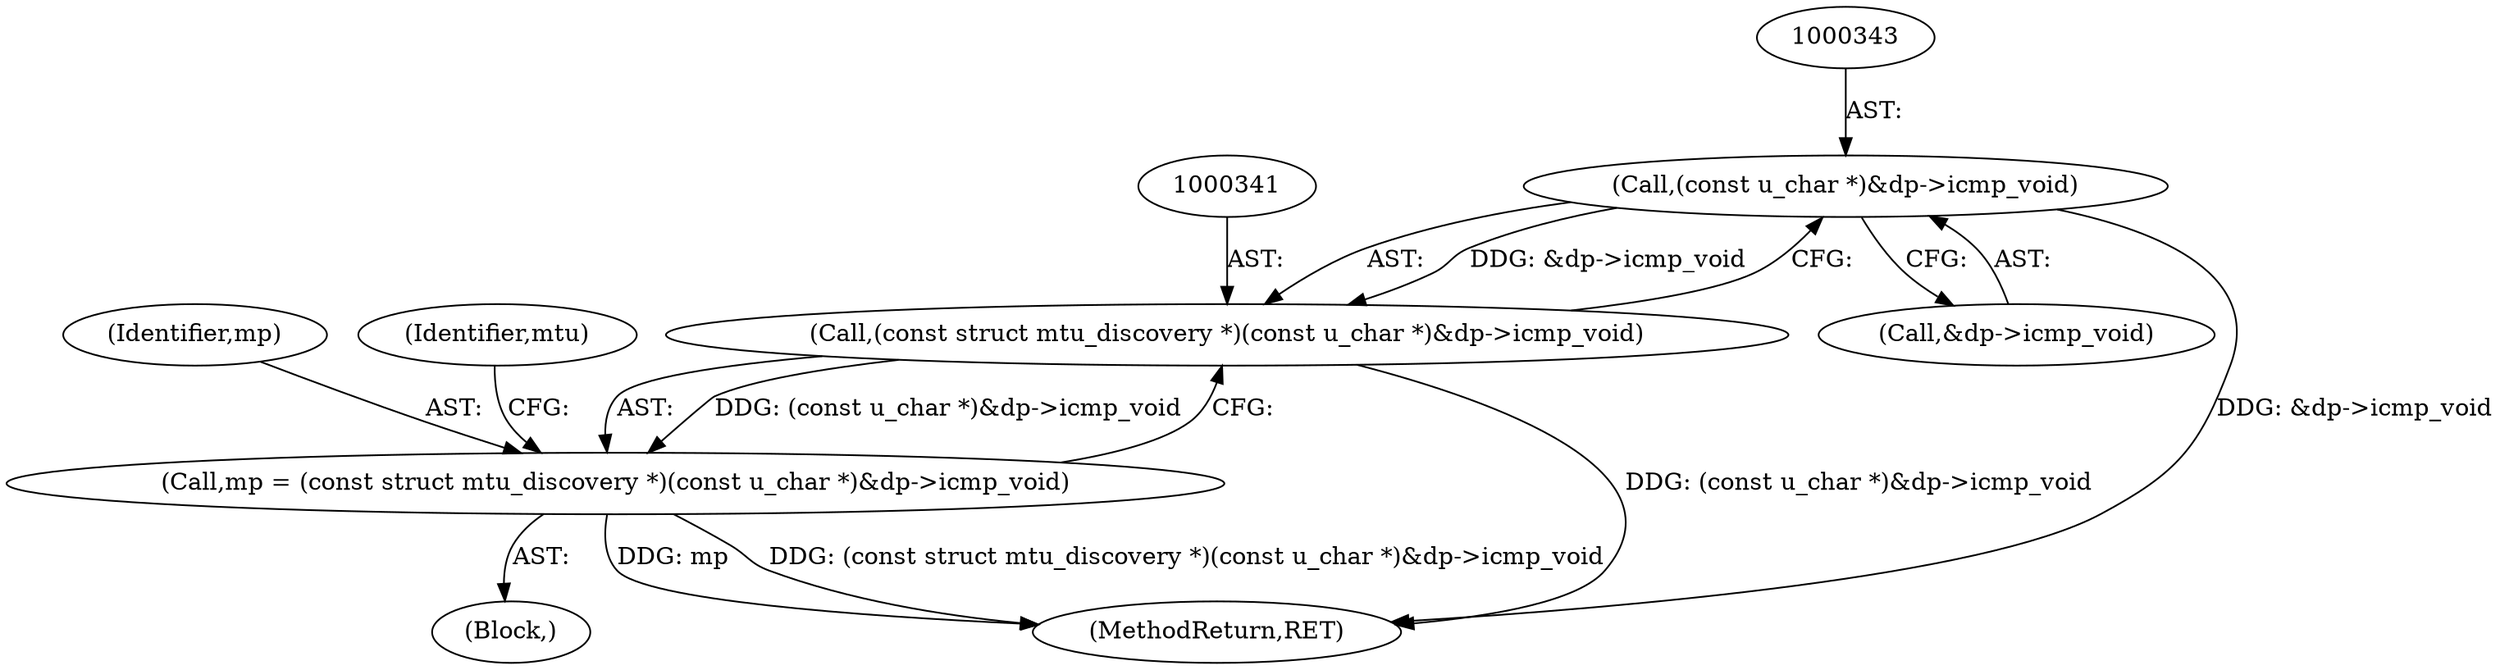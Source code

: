 digraph "0_tcpdump_2b62d1dda41590db29368ec7ba5f4faf3464765a@pointer" {
"1000342" [label="(Call,(const u_char *)&dp->icmp_void)"];
"1000340" [label="(Call,(const struct mtu_discovery *)(const u_char *)&dp->icmp_void)"];
"1000338" [label="(Call,mp = (const struct mtu_discovery *)(const u_char *)&dp->icmp_void)"];
"1000336" [label="(Block,)"];
"1000340" [label="(Call,(const struct mtu_discovery *)(const u_char *)&dp->icmp_void)"];
"1000344" [label="(Call,&dp->icmp_void)"];
"1000342" [label="(Call,(const u_char *)&dp->icmp_void)"];
"1001245" [label="(MethodReturn,RET)"];
"1000339" [label="(Identifier,mp)"];
"1000338" [label="(Call,mp = (const struct mtu_discovery *)(const u_char *)&dp->icmp_void)"];
"1000349" [label="(Identifier,mtu)"];
"1000342" -> "1000340"  [label="AST: "];
"1000342" -> "1000344"  [label="CFG: "];
"1000343" -> "1000342"  [label="AST: "];
"1000344" -> "1000342"  [label="AST: "];
"1000340" -> "1000342"  [label="CFG: "];
"1000342" -> "1001245"  [label="DDG: &dp->icmp_void"];
"1000342" -> "1000340"  [label="DDG: &dp->icmp_void"];
"1000340" -> "1000338"  [label="AST: "];
"1000341" -> "1000340"  [label="AST: "];
"1000338" -> "1000340"  [label="CFG: "];
"1000340" -> "1001245"  [label="DDG: (const u_char *)&dp->icmp_void"];
"1000340" -> "1000338"  [label="DDG: (const u_char *)&dp->icmp_void"];
"1000338" -> "1000336"  [label="AST: "];
"1000339" -> "1000338"  [label="AST: "];
"1000349" -> "1000338"  [label="CFG: "];
"1000338" -> "1001245"  [label="DDG: mp"];
"1000338" -> "1001245"  [label="DDG: (const struct mtu_discovery *)(const u_char *)&dp->icmp_void"];
}
